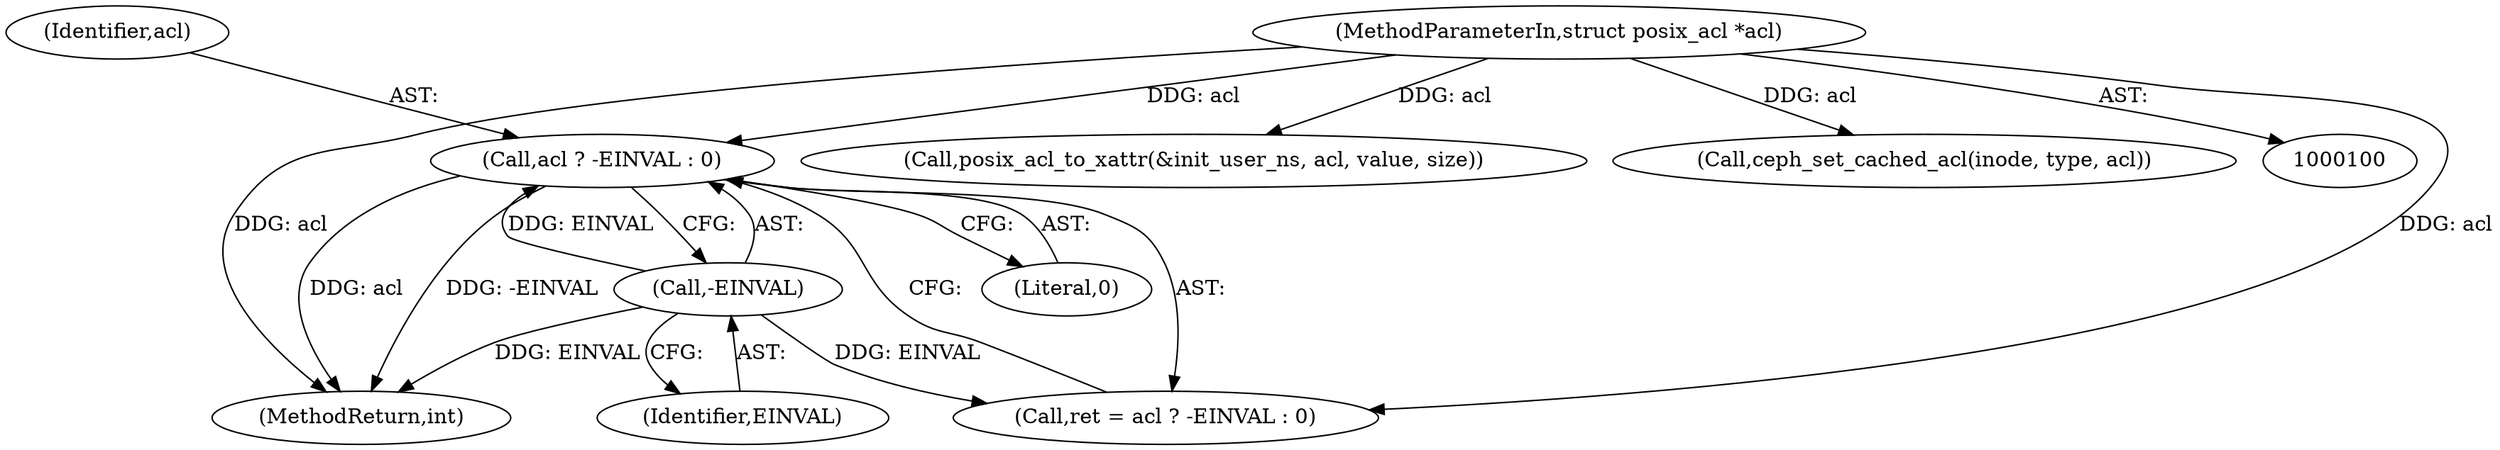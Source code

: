 digraph "0_linux_073931017b49d9458aa351605b43a7e34598caef_1@pointer" {
"1000166" [label="(Call,acl ? -EINVAL : 0)"];
"1000102" [label="(MethodParameterIn,struct posix_acl *acl)"];
"1000168" [label="(Call,-EINVAL)"];
"1000166" [label="(Call,acl ? -EINVAL : 0)"];
"1000283" [label="(MethodReturn,int)"];
"1000170" [label="(Literal,0)"];
"1000207" [label="(Call,posix_acl_to_xattr(&init_user_ns, acl, value, size))"];
"1000168" [label="(Call,-EINVAL)"];
"1000164" [label="(Call,ret = acl ? -EINVAL : 0)"];
"1000102" [label="(MethodParameterIn,struct posix_acl *acl)"];
"1000273" [label="(Call,ceph_set_cached_acl(inode, type, acl))"];
"1000169" [label="(Identifier,EINVAL)"];
"1000167" [label="(Identifier,acl)"];
"1000166" -> "1000164"  [label="AST: "];
"1000166" -> "1000168"  [label="CFG: "];
"1000166" -> "1000170"  [label="CFG: "];
"1000167" -> "1000166"  [label="AST: "];
"1000168" -> "1000166"  [label="AST: "];
"1000170" -> "1000166"  [label="AST: "];
"1000164" -> "1000166"  [label="CFG: "];
"1000166" -> "1000283"  [label="DDG: -EINVAL"];
"1000166" -> "1000283"  [label="DDG: acl"];
"1000102" -> "1000166"  [label="DDG: acl"];
"1000168" -> "1000166"  [label="DDG: EINVAL"];
"1000102" -> "1000100"  [label="AST: "];
"1000102" -> "1000283"  [label="DDG: acl"];
"1000102" -> "1000164"  [label="DDG: acl"];
"1000102" -> "1000207"  [label="DDG: acl"];
"1000102" -> "1000273"  [label="DDG: acl"];
"1000168" -> "1000169"  [label="CFG: "];
"1000169" -> "1000168"  [label="AST: "];
"1000168" -> "1000283"  [label="DDG: EINVAL"];
"1000168" -> "1000164"  [label="DDG: EINVAL"];
}
